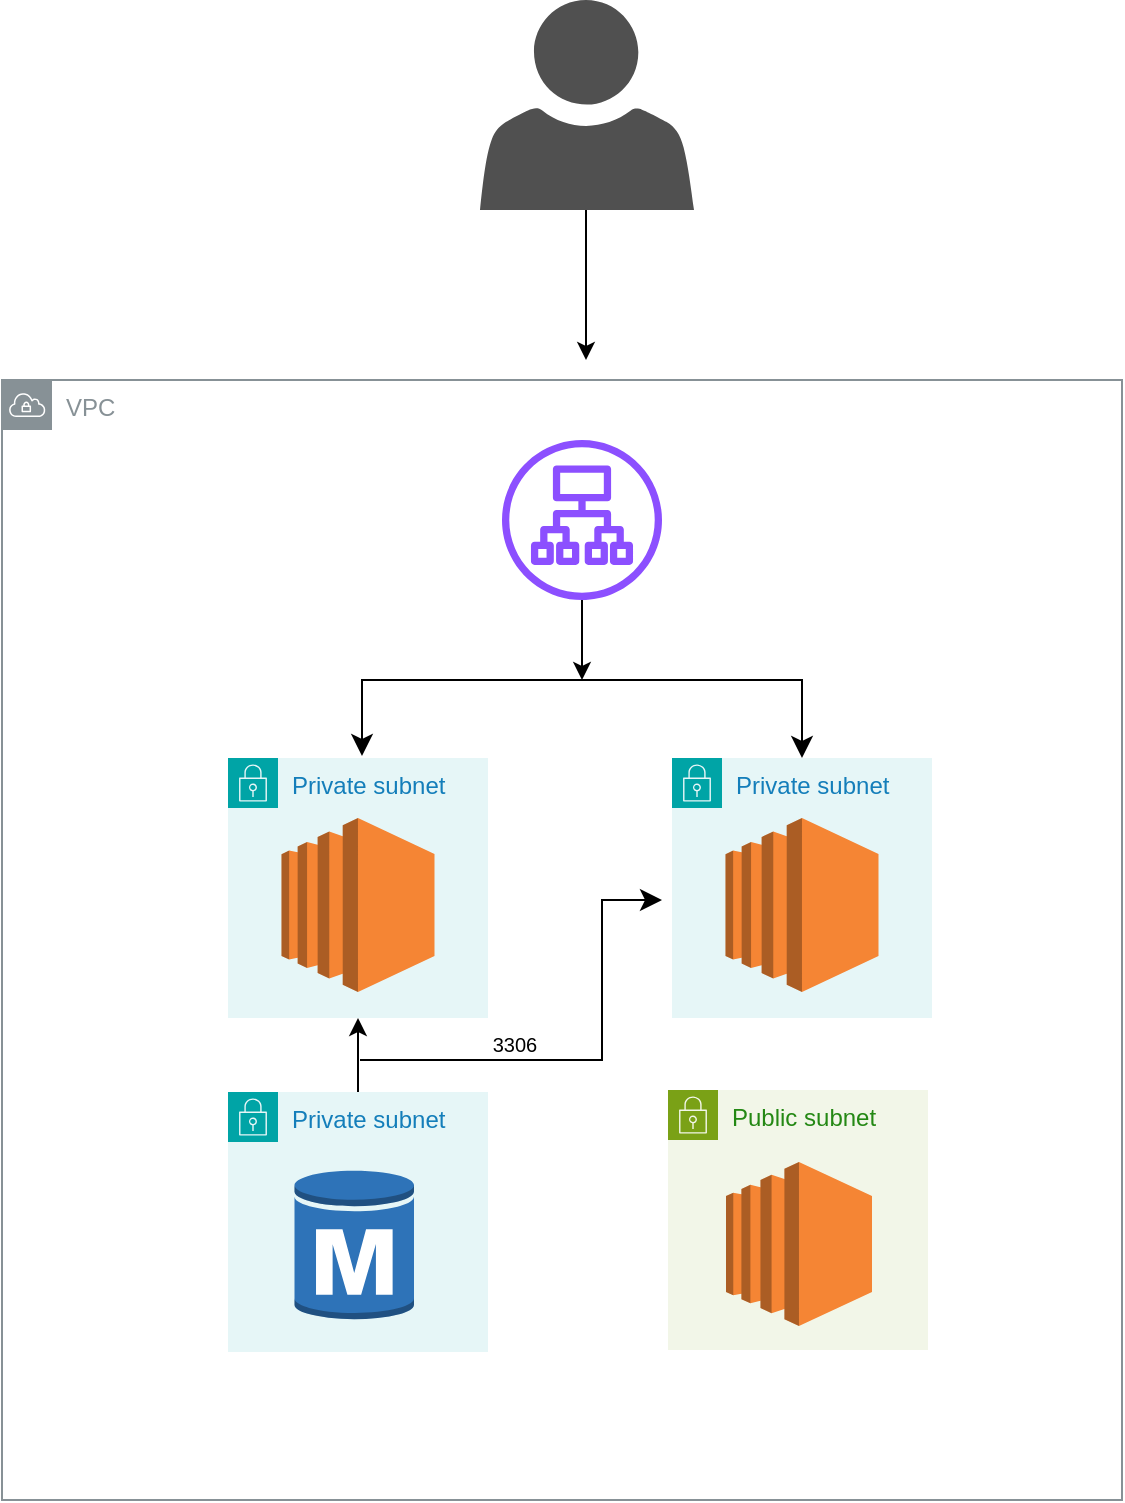 <mxfile version="24.8.0">
  <diagram id="Ht1M8jgEwFfnCIfOTk4-" name="Page-1">
    <mxGraphModel dx="1744" dy="1789" grid="1" gridSize="10" guides="1" tooltips="1" connect="1" arrows="1" fold="1" page="1" pageScale="1" pageWidth="1169" pageHeight="827" background="#ffffff" math="0" shadow="0">
      <root>
        <mxCell id="0" />
        <mxCell id="1" parent="0" />
        <mxCell id="YB_Ejxamvhs15-LeNJI1-143" value="Public subnet" style="points=[[0,0],[0.25,0],[0.5,0],[0.75,0],[1,0],[1,0.25],[1,0.5],[1,0.75],[1,1],[0.75,1],[0.5,1],[0.25,1],[0,1],[0,0.75],[0,0.5],[0,0.25]];outlineConnect=0;gradientColor=none;html=1;whiteSpace=wrap;fontSize=12;fontStyle=0;container=1;pointerEvents=0;collapsible=0;recursiveResize=0;shape=mxgraph.aws4.group;grIcon=mxgraph.aws4.group_security_group;grStroke=0;strokeColor=#7AA116;fillColor=#F2F6E8;verticalAlign=top;align=left;spacingLeft=30;fontColor=#248814;dashed=0;" vertex="1" parent="1">
          <mxGeometry x="642" y="-239" width="130" height="130" as="geometry" />
        </mxCell>
        <mxCell id="YB_Ejxamvhs15-LeNJI1-18" value="" style="outlineConnect=0;dashed=0;verticalLabelPosition=bottom;verticalAlign=top;align=center;html=1;shape=mxgraph.aws3.ec2;fillColor=#F58534;gradientColor=none;" vertex="1" parent="YB_Ejxamvhs15-LeNJI1-143">
          <mxGeometry x="29" y="36" width="73" height="82" as="geometry" />
        </mxCell>
        <mxCell id="YB_Ejxamvhs15-LeNJI1-145" value="Private subnet" style="points=[[0,0],[0.25,0],[0.5,0],[0.75,0],[1,0],[1,0.25],[1,0.5],[1,0.75],[1,1],[0.75,1],[0.5,1],[0.25,1],[0,1],[0,0.75],[0,0.5],[0,0.25]];outlineConnect=0;gradientColor=none;html=1;whiteSpace=wrap;fontSize=12;fontStyle=0;container=1;pointerEvents=0;collapsible=0;recursiveResize=0;shape=mxgraph.aws4.group;grIcon=mxgraph.aws4.group_security_group;grStroke=0;strokeColor=#00A4A6;fillColor=#E6F6F7;verticalAlign=top;align=left;spacingLeft=30;fontColor=#147EBA;dashed=0;" vertex="1" parent="1">
          <mxGeometry x="422" y="-405" width="130" height="130" as="geometry" />
        </mxCell>
        <mxCell id="YB_Ejxamvhs15-LeNJI1-9" value="" style="outlineConnect=0;dashed=0;verticalLabelPosition=bottom;verticalAlign=top;align=center;html=1;shape=mxgraph.aws3.ec2;fillColor=#F58534;gradientColor=none;" vertex="1" parent="YB_Ejxamvhs15-LeNJI1-145">
          <mxGeometry x="26.75" y="30" width="76.5" height="87" as="geometry" />
        </mxCell>
        <mxCell id="YB_Ejxamvhs15-LeNJI1-152" style="edgeStyle=orthogonalEdgeStyle;rounded=0;orthogonalLoop=1;jettySize=auto;html=1;entryX=0.5;entryY=1;entryDx=0;entryDy=0;" edge="1" parent="1" source="YB_Ejxamvhs15-LeNJI1-147" target="YB_Ejxamvhs15-LeNJI1-145">
          <mxGeometry relative="1" as="geometry" />
        </mxCell>
        <mxCell id="YB_Ejxamvhs15-LeNJI1-147" value="Private subnet" style="points=[[0,0],[0.25,0],[0.5,0],[0.75,0],[1,0],[1,0.25],[1,0.5],[1,0.75],[1,1],[0.75,1],[0.5,1],[0.25,1],[0,1],[0,0.75],[0,0.5],[0,0.25]];outlineConnect=0;gradientColor=none;html=1;whiteSpace=wrap;fontSize=12;fontStyle=0;container=1;pointerEvents=0;collapsible=0;recursiveResize=0;shape=mxgraph.aws4.group;grIcon=mxgraph.aws4.group_security_group;grStroke=0;strokeColor=#00A4A6;fillColor=#E6F6F7;verticalAlign=top;align=left;spacingLeft=30;fontColor=#147EBA;dashed=0;" vertex="1" parent="1">
          <mxGeometry x="422" y="-238" width="130" height="130" as="geometry" />
        </mxCell>
        <mxCell id="YB_Ejxamvhs15-LeNJI1-156" value="" style="outlineConnect=0;dashed=0;verticalLabelPosition=bottom;verticalAlign=top;align=center;html=1;shape=mxgraph.aws3.rds_db_instance;fillColor=#2E73B8;gradientColor=none;" vertex="1" parent="YB_Ejxamvhs15-LeNJI1-147">
          <mxGeometry x="33.25" y="38" width="59.75" height="77" as="geometry" />
        </mxCell>
        <mxCell id="YB_Ejxamvhs15-LeNJI1-148" value="Private subnet" style="points=[[0,0],[0.25,0],[0.5,0],[0.75,0],[1,0],[1,0.25],[1,0.5],[1,0.75],[1,1],[0.75,1],[0.5,1],[0.25,1],[0,1],[0,0.75],[0,0.5],[0,0.25]];outlineConnect=0;gradientColor=none;html=1;whiteSpace=wrap;fontSize=12;fontStyle=0;container=1;pointerEvents=0;collapsible=0;recursiveResize=0;shape=mxgraph.aws4.group;grIcon=mxgraph.aws4.group_security_group;grStroke=0;strokeColor=#00A4A6;fillColor=#E6F6F7;verticalAlign=top;align=left;spacingLeft=30;fontColor=#147EBA;dashed=0;" vertex="1" parent="1">
          <mxGeometry x="644" y="-405" width="130" height="130" as="geometry" />
        </mxCell>
        <mxCell id="YB_Ejxamvhs15-LeNJI1-19" value="" style="outlineConnect=0;dashed=0;verticalLabelPosition=bottom;verticalAlign=top;align=center;html=1;shape=mxgraph.aws3.ec2;fillColor=#F58534;gradientColor=none;" vertex="1" parent="YB_Ejxamvhs15-LeNJI1-148">
          <mxGeometry x="26.75" y="30" width="76.5" height="87" as="geometry" />
        </mxCell>
        <mxCell id="YB_Ejxamvhs15-LeNJI1-157" value="3306" style="text;strokeColor=none;align=center;fillColor=none;verticalAlign=middle;rounded=0;html=1;fontSize=10;" vertex="1" parent="1">
          <mxGeometry x="551" y="-269" width="28" height="14" as="geometry" />
        </mxCell>
        <mxCell id="YB_Ejxamvhs15-LeNJI1-172" style="edgeStyle=orthogonalEdgeStyle;rounded=0;orthogonalLoop=1;jettySize=auto;html=1;" edge="1" parent="1" source="YB_Ejxamvhs15-LeNJI1-160">
          <mxGeometry relative="1" as="geometry">
            <mxPoint x="601" y="-604" as="targetPoint" />
          </mxGeometry>
        </mxCell>
        <mxCell id="YB_Ejxamvhs15-LeNJI1-160" value="" style="sketch=0;pointerEvents=1;shadow=0;dashed=0;html=1;strokeColor=none;fillColor=#505050;labelPosition=center;verticalLabelPosition=bottom;verticalAlign=top;outlineConnect=0;align=center;shape=mxgraph.office.users.user;" vertex="1" parent="1">
          <mxGeometry x="548" y="-784" width="107" height="105" as="geometry" />
        </mxCell>
        <mxCell id="YB_Ejxamvhs15-LeNJI1-161" value="VPC" style="sketch=0;outlineConnect=0;gradientColor=none;html=1;whiteSpace=wrap;fontSize=12;fontStyle=0;shape=mxgraph.aws4.group;grIcon=mxgraph.aws4.group_vpc;strokeColor=#879196;fillColor=none;verticalAlign=top;align=left;spacingLeft=30;fontColor=#879196;dashed=0;" vertex="1" parent="1">
          <mxGeometry x="309" y="-594" width="560" height="560" as="geometry" />
        </mxCell>
        <mxCell id="YB_Ejxamvhs15-LeNJI1-166" style="edgeStyle=orthogonalEdgeStyle;rounded=0;orthogonalLoop=1;jettySize=auto;html=1;" edge="1" parent="1" source="YB_Ejxamvhs15-LeNJI1-162">
          <mxGeometry relative="1" as="geometry">
            <mxPoint x="599" y="-444" as="targetPoint" />
          </mxGeometry>
        </mxCell>
        <mxCell id="YB_Ejxamvhs15-LeNJI1-162" value="" style="sketch=0;outlineConnect=0;fontColor=#232F3E;gradientColor=none;fillColor=#8C4FFF;strokeColor=none;dashed=0;verticalLabelPosition=bottom;verticalAlign=top;align=center;html=1;fontSize=12;fontStyle=0;aspect=fixed;pointerEvents=1;shape=mxgraph.aws4.application_load_balancer;" vertex="1" parent="1">
          <mxGeometry x="559" y="-564" width="80" height="80" as="geometry" />
        </mxCell>
        <mxCell id="YB_Ejxamvhs15-LeNJI1-167" value="" style="endArrow=none;html=1;rounded=0;" edge="1" parent="1">
          <mxGeometry width="50" height="50" relative="1" as="geometry">
            <mxPoint x="489" y="-444" as="sourcePoint" />
            <mxPoint x="707" y="-444" as="targetPoint" />
          </mxGeometry>
        </mxCell>
        <mxCell id="YB_Ejxamvhs15-LeNJI1-168" value="" style="edgeStyle=segmentEdgeStyle;endArrow=classic;html=1;curved=0;rounded=0;endSize=8;startSize=8;entryX=0.5;entryY=0;entryDx=0;entryDy=0;" edge="1" parent="1" target="YB_Ejxamvhs15-LeNJI1-148">
          <mxGeometry width="50" height="50" relative="1" as="geometry">
            <mxPoint x="679" y="-444" as="sourcePoint" />
            <mxPoint x="709" y="-424" as="targetPoint" />
          </mxGeometry>
        </mxCell>
        <mxCell id="YB_Ejxamvhs15-LeNJI1-169" value="" style="edgeStyle=segmentEdgeStyle;endArrow=classic;html=1;curved=0;rounded=0;endSize=8;startSize=8;" edge="1" parent="1">
          <mxGeometry width="50" height="50" relative="1" as="geometry">
            <mxPoint x="519" y="-444" as="sourcePoint" />
            <mxPoint x="489" y="-406" as="targetPoint" />
            <Array as="points">
              <mxPoint x="509" y="-444" />
              <mxPoint x="489" y="-444" />
            </Array>
          </mxGeometry>
        </mxCell>
        <mxCell id="YB_Ejxamvhs15-LeNJI1-170" value="" style="edgeStyle=elbowEdgeStyle;elbow=horizontal;endArrow=classic;html=1;curved=0;rounded=0;endSize=8;startSize=8;" edge="1" parent="1">
          <mxGeometry width="50" height="50" relative="1" as="geometry">
            <mxPoint x="488" y="-254" as="sourcePoint" />
            <mxPoint x="639" y="-334" as="targetPoint" />
            <Array as="points">
              <mxPoint x="609" y="-294" />
            </Array>
          </mxGeometry>
        </mxCell>
      </root>
    </mxGraphModel>
  </diagram>
</mxfile>
